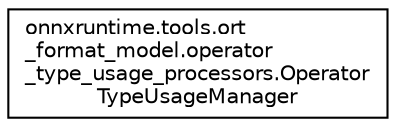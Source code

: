 digraph "Graphical Class Hierarchy"
{
 // LATEX_PDF_SIZE
  edge [fontname="Helvetica",fontsize="10",labelfontname="Helvetica",labelfontsize="10"];
  node [fontname="Helvetica",fontsize="10",shape=record];
  rankdir="LR";
  Node0 [label="onnxruntime.tools.ort\l_format_model.operator\l_type_usage_processors.Operator\lTypeUsageManager",height=0.2,width=0.4,color="black", fillcolor="white", style="filled",URL="$classonnxruntime_1_1tools_1_1ort__format__model_1_1operator__type__usage__processors_1_1OperatorTypeUsageManager.html",tooltip=" "];
}

